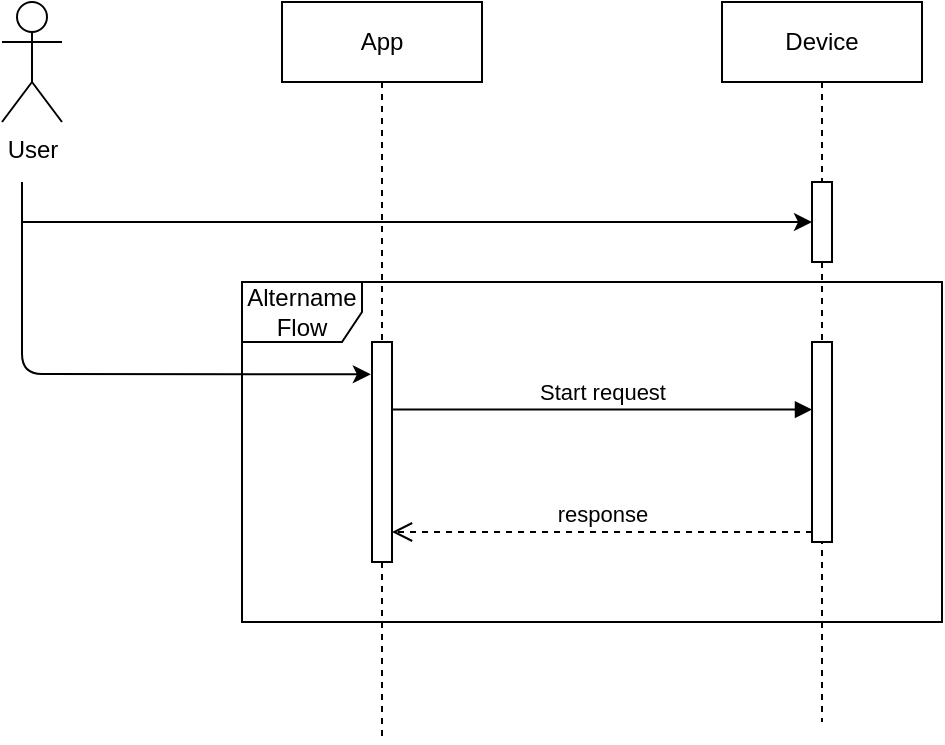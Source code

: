 <mxfile version="10.6.0" type="device"><diagram id="Ffnnj6ij-eHISmdT0gQE" name="Page-1"><mxGraphModel dx="1250" dy="582" grid="1" gridSize="10" guides="1" tooltips="1" connect="1" arrows="1" fold="1" page="1" pageScale="1" pageWidth="850" pageHeight="1100" math="0" shadow="0"><root><mxCell id="0"/><mxCell id="1" parent="0"/><mxCell id="XONwhNstnNSqvs-oOFkc-1" value="App" style="shape=umlLifeline;perimeter=lifelinePerimeter;whiteSpace=wrap;html=1;container=1;collapsible=0;recursiveResize=0;outlineConnect=0;" vertex="1" parent="1"><mxGeometry x="340" y="20" width="100" height="370" as="geometry"/></mxCell><mxCell id="XONwhNstnNSqvs-oOFkc-2" value="Device" style="shape=umlLifeline;perimeter=lifelinePerimeter;whiteSpace=wrap;html=1;container=1;collapsible=0;recursiveResize=0;outlineConnect=0;" vertex="1" parent="1"><mxGeometry x="560" y="20" width="100" height="360" as="geometry"/></mxCell><mxCell id="XONwhNstnNSqvs-oOFkc-18" value="" style="html=1;points=[];perimeter=orthogonalPerimeter;" vertex="1" parent="XONwhNstnNSqvs-oOFkc-2"><mxGeometry x="45" y="90" width="10" height="40" as="geometry"/></mxCell><mxCell id="XONwhNstnNSqvs-oOFkc-3" value="User" style="shape=umlActor;verticalLabelPosition=bottom;labelBackgroundColor=#ffffff;verticalAlign=top;html=1;" vertex="1" parent="1"><mxGeometry x="200" y="20" width="30" height="60" as="geometry"/></mxCell><mxCell id="XONwhNstnNSqvs-oOFkc-5" value="Altername Flow" style="shape=umlFrame;whiteSpace=wrap;html=1;" vertex="1" parent="1"><mxGeometry x="320" y="160" width="350" height="170" as="geometry"/></mxCell><mxCell id="XONwhNstnNSqvs-oOFkc-6" value="" style="html=1;points=[];perimeter=orthogonalPerimeter;" vertex="1" parent="1"><mxGeometry x="605" y="190" width="10" height="100" as="geometry"/></mxCell><mxCell id="XONwhNstnNSqvs-oOFkc-7" value="Start request" style="html=1;verticalAlign=bottom;endArrow=block;exitX=0.98;exitY=0.307;exitDx=0;exitDy=0;exitPerimeter=0;" edge="1" target="XONwhNstnNSqvs-oOFkc-6" parent="1" source="XONwhNstnNSqvs-oOFkc-9"><mxGeometry relative="1" as="geometry"><mxPoint x="530" y="190" as="sourcePoint"/></mxGeometry></mxCell><mxCell id="XONwhNstnNSqvs-oOFkc-8" value="response" style="html=1;verticalAlign=bottom;endArrow=open;dashed=1;endSize=8;exitX=0;exitY=0.95;" edge="1" source="XONwhNstnNSqvs-oOFkc-6" parent="1" target="XONwhNstnNSqvs-oOFkc-9"><mxGeometry relative="1" as="geometry"><mxPoint x="530" y="266" as="targetPoint"/></mxGeometry></mxCell><mxCell id="XONwhNstnNSqvs-oOFkc-9" value="" style="html=1;points=[];perimeter=orthogonalPerimeter;" vertex="1" parent="1"><mxGeometry x="385" y="190" width="10" height="110" as="geometry"/></mxCell><mxCell id="XONwhNstnNSqvs-oOFkc-12" value="" style="endArrow=classic;html=1;entryX=-0.06;entryY=0.147;entryDx=0;entryDy=0;entryPerimeter=0;" edge="1" parent="1" target="XONwhNstnNSqvs-oOFkc-9"><mxGeometry width="50" height="50" relative="1" as="geometry"><mxPoint x="210" y="110" as="sourcePoint"/><mxPoint x="260" y="160" as="targetPoint"/><Array as="points"><mxPoint x="210" y="206"/></Array></mxGeometry></mxCell><mxCell id="XONwhNstnNSqvs-oOFkc-17" value="" style="endArrow=classic;html=1;" edge="1" parent="1" target="XONwhNstnNSqvs-oOFkc-18"><mxGeometry width="50" height="50" relative="1" as="geometry"><mxPoint x="210" y="130" as="sourcePoint"/><mxPoint x="600" y="130" as="targetPoint"/></mxGeometry></mxCell></root></mxGraphModel></diagram></mxfile>